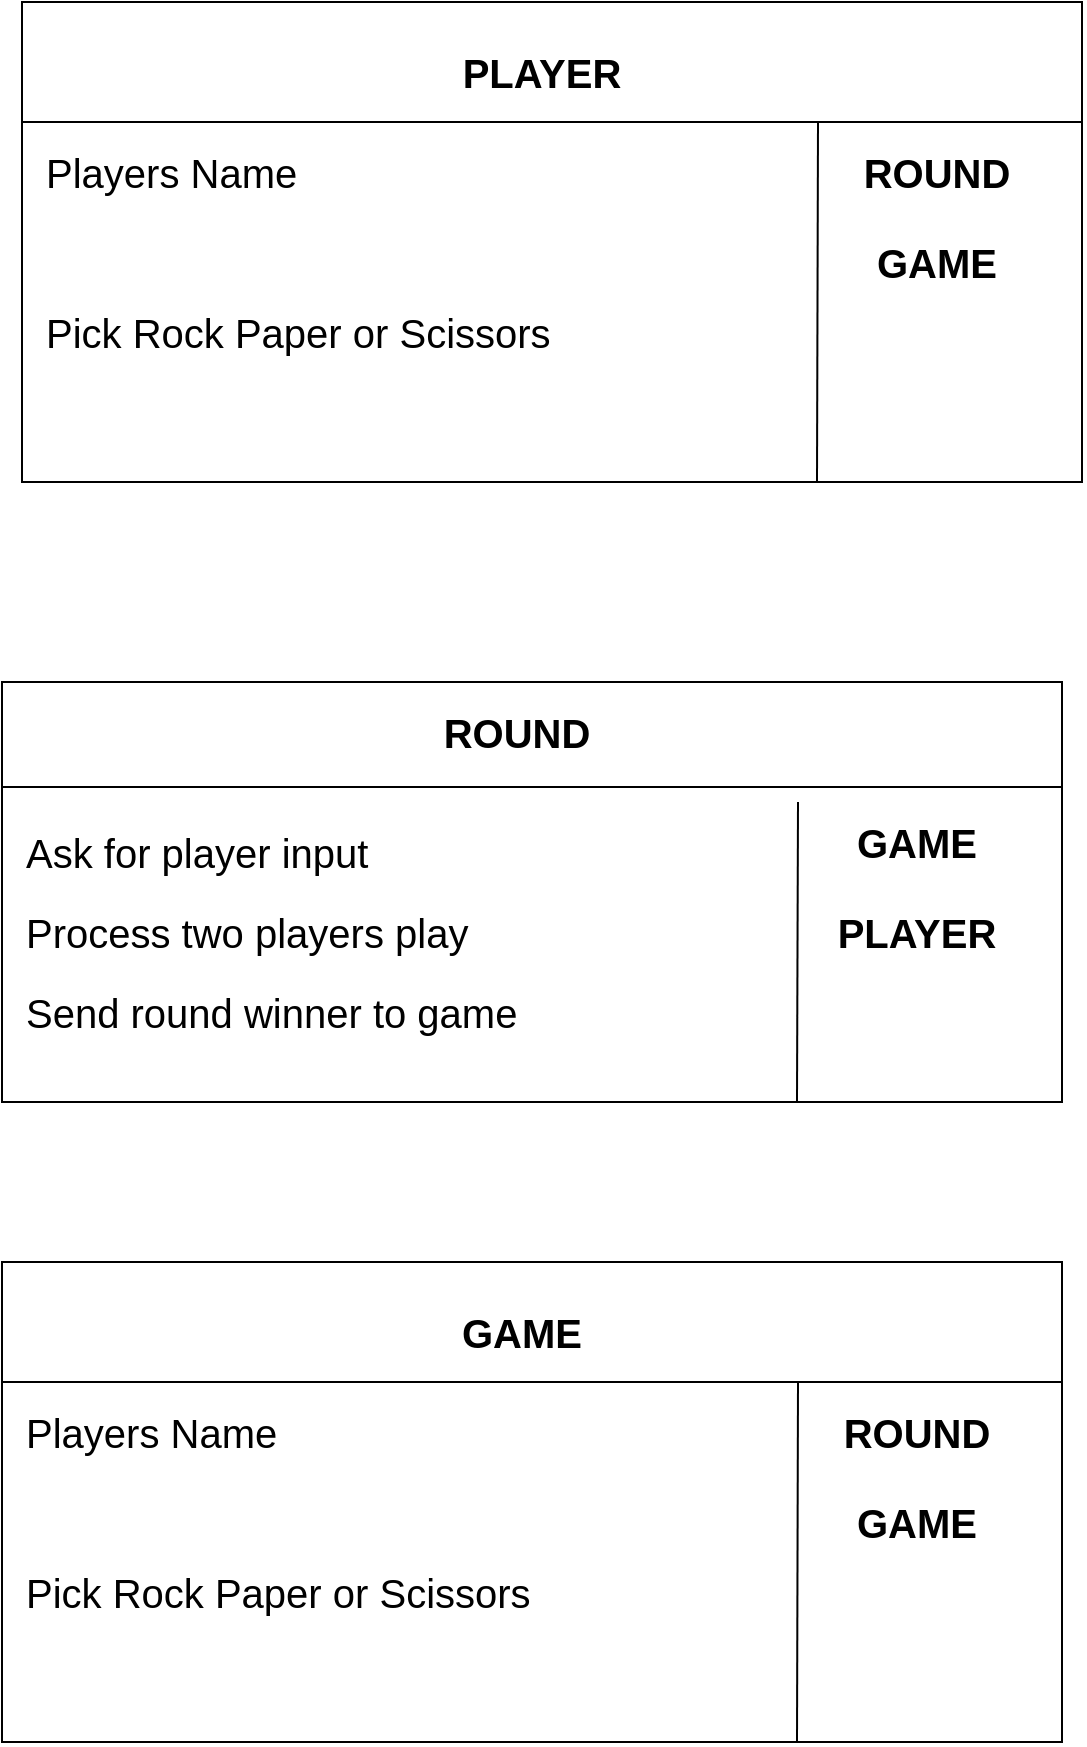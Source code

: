 <mxfile>
    <diagram name="Page-1" id="T69-TnO0DaC6ByA6N0BC">
        <mxGraphModel dx="868" dy="784" grid="1" gridSize="10" guides="1" tooltips="1" connect="1" arrows="1" fold="1" page="1" pageScale="1" pageWidth="827" pageHeight="1169" math="0" shadow="0">
            <root>
                <mxCell id="0"/>
                <mxCell id="1" parent="0"/>
                <mxCell id="3" value="" style="rounded=0;whiteSpace=wrap;html=1;" vertex="1" parent="1">
                    <mxGeometry x="10" y="190" width="530" height="240" as="geometry"/>
                </mxCell>
                <mxCell id="4" value="" style="endArrow=none;html=1;exitX=0;exitY=0.25;exitDx=0;exitDy=0;entryX=1;entryY=0.25;entryDx=0;entryDy=0;" edge="1" parent="1" source="3" target="3">
                    <mxGeometry width="50" height="50" relative="1" as="geometry">
                        <mxPoint x="270" y="430" as="sourcePoint"/>
                        <mxPoint x="320" y="380" as="targetPoint"/>
                    </mxGeometry>
                </mxCell>
                <mxCell id="5" value="" style="endArrow=none;html=1;exitX=0.75;exitY=1;exitDx=0;exitDy=0;" edge="1" parent="1" source="3">
                    <mxGeometry width="50" height="50" relative="1" as="geometry">
                        <mxPoint x="270" y="430" as="sourcePoint"/>
                        <mxPoint x="408" y="250" as="targetPoint"/>
                    </mxGeometry>
                </mxCell>
                <mxCell id="8" value="" style="rounded=0;whiteSpace=wrap;html=1;" vertex="1" parent="1">
                    <mxGeometry y="530" width="530" height="210" as="geometry"/>
                </mxCell>
                <mxCell id="9" value="" style="endArrow=none;html=1;exitX=0;exitY=0.25;exitDx=0;exitDy=0;entryX=1;entryY=0.25;entryDx=0;entryDy=0;" edge="1" parent="1" source="8" target="8">
                    <mxGeometry width="50" height="50" relative="1" as="geometry">
                        <mxPoint x="260" y="770" as="sourcePoint"/>
                        <mxPoint x="310" y="720" as="targetPoint"/>
                    </mxGeometry>
                </mxCell>
                <mxCell id="10" value="" style="endArrow=none;html=1;exitX=0.75;exitY=1;exitDx=0;exitDy=0;" edge="1" parent="1" source="8">
                    <mxGeometry width="50" height="50" relative="1" as="geometry">
                        <mxPoint x="260" y="770" as="sourcePoint"/>
                        <mxPoint x="398" y="590" as="targetPoint"/>
                    </mxGeometry>
                </mxCell>
                <mxCell id="11" value="&lt;b&gt;&lt;font style=&quot;font-size: 20px;&quot;&gt;PLAYER&lt;/font&gt;&lt;/b&gt;" style="text;html=1;strokeColor=none;fillColor=none;align=center;verticalAlign=middle;whiteSpace=wrap;rounded=0;" vertex="1" parent="1">
                    <mxGeometry x="70" y="190" width="400" height="70" as="geometry"/>
                </mxCell>
                <mxCell id="12" value="Players Name" style="text;html=1;strokeColor=none;fillColor=none;align=left;verticalAlign=middle;whiteSpace=wrap;rounded=0;fontSize=20;" vertex="1" parent="1">
                    <mxGeometry x="20" y="260" width="360" height="30" as="geometry"/>
                </mxCell>
                <mxCell id="13" value="Pick Rock Paper or Scissors" style="text;html=1;strokeColor=none;fillColor=none;align=left;verticalAlign=middle;whiteSpace=wrap;rounded=0;fontSize=20;" vertex="1" parent="1">
                    <mxGeometry x="20" y="340" width="360" height="30" as="geometry"/>
                </mxCell>
                <mxCell id="14" value="&lt;b&gt;&lt;font style=&quot;font-size: 20px;&quot;&gt;ROUND&lt;/font&gt;&lt;/b&gt;" style="text;html=1;strokeColor=none;fillColor=none;align=center;verticalAlign=middle;whiteSpace=wrap;rounded=0;" vertex="1" parent="1">
                    <mxGeometry x="70" y="530" width="375" height="50" as="geometry"/>
                </mxCell>
                <mxCell id="15" value="Process two players play" style="text;html=1;strokeColor=none;fillColor=none;align=left;verticalAlign=middle;whiteSpace=wrap;rounded=0;fontSize=20;" vertex="1" parent="1">
                    <mxGeometry x="10" y="640" width="360" height="30" as="geometry"/>
                </mxCell>
                <mxCell id="17" value="Ask for player input" style="text;html=1;strokeColor=none;fillColor=none;align=left;verticalAlign=middle;whiteSpace=wrap;rounded=0;fontSize=20;" vertex="1" parent="1">
                    <mxGeometry x="10" y="600" width="360" height="30" as="geometry"/>
                </mxCell>
                <mxCell id="18" value="Send round winner to game" style="text;html=1;strokeColor=none;fillColor=none;align=left;verticalAlign=middle;whiteSpace=wrap;rounded=0;fontSize=20;" vertex="1" parent="1">
                    <mxGeometry x="10" y="680" width="360" height="30" as="geometry"/>
                </mxCell>
                <mxCell id="20" value="&lt;b&gt;&lt;font style=&quot;font-size: 20px;&quot;&gt;ROUND&lt;/font&gt;&lt;/b&gt;" style="text;html=1;strokeColor=none;fillColor=none;align=center;verticalAlign=middle;whiteSpace=wrap;rounded=0;" vertex="1" parent="1">
                    <mxGeometry x="410" y="245" width="115" height="60" as="geometry"/>
                </mxCell>
                <mxCell id="21" value="&lt;b&gt;&lt;font style=&quot;font-size: 20px;&quot;&gt;GAME&lt;/font&gt;&lt;/b&gt;" style="text;html=1;strokeColor=none;fillColor=none;align=center;verticalAlign=middle;whiteSpace=wrap;rounded=0;" vertex="1" parent="1">
                    <mxGeometry x="410" y="290" width="115" height="60" as="geometry"/>
                </mxCell>
                <mxCell id="22" value="&lt;b&gt;&lt;font style=&quot;font-size: 20px;&quot;&gt;GAME&lt;/font&gt;&lt;/b&gt;" style="text;html=1;strokeColor=none;fillColor=none;align=center;verticalAlign=middle;whiteSpace=wrap;rounded=0;" vertex="1" parent="1">
                    <mxGeometry x="400" y="580" width="115" height="60" as="geometry"/>
                </mxCell>
                <mxCell id="23" value="&lt;b&gt;&lt;font style=&quot;font-size: 20px;&quot;&gt;PLAYER&lt;/font&gt;&lt;/b&gt;" style="text;html=1;strokeColor=none;fillColor=none;align=center;verticalAlign=middle;whiteSpace=wrap;rounded=0;" vertex="1" parent="1">
                    <mxGeometry x="400" y="625" width="115" height="60" as="geometry"/>
                </mxCell>
                <mxCell id="24" value="" style="rounded=0;whiteSpace=wrap;html=1;" vertex="1" parent="1">
                    <mxGeometry y="820" width="530" height="240" as="geometry"/>
                </mxCell>
                <mxCell id="25" value="" style="endArrow=none;html=1;exitX=0;exitY=0.25;exitDx=0;exitDy=0;entryX=1;entryY=0.25;entryDx=0;entryDy=0;" edge="1" parent="1" source="24" target="24">
                    <mxGeometry width="50" height="50" relative="1" as="geometry">
                        <mxPoint x="260" y="1060" as="sourcePoint"/>
                        <mxPoint x="310" y="1010" as="targetPoint"/>
                    </mxGeometry>
                </mxCell>
                <mxCell id="26" value="" style="endArrow=none;html=1;exitX=0.75;exitY=1;exitDx=0;exitDy=0;" edge="1" parent="1" source="24">
                    <mxGeometry width="50" height="50" relative="1" as="geometry">
                        <mxPoint x="260" y="1060" as="sourcePoint"/>
                        <mxPoint x="398" y="880" as="targetPoint"/>
                    </mxGeometry>
                </mxCell>
                <mxCell id="27" value="&lt;b&gt;&lt;font style=&quot;font-size: 20px;&quot;&gt;GAME&lt;/font&gt;&lt;/b&gt;" style="text;html=1;strokeColor=none;fillColor=none;align=center;verticalAlign=middle;whiteSpace=wrap;rounded=0;" vertex="1" parent="1">
                    <mxGeometry x="60" y="820" width="400" height="70" as="geometry"/>
                </mxCell>
                <mxCell id="28" value="Players Name" style="text;html=1;strokeColor=none;fillColor=none;align=left;verticalAlign=middle;whiteSpace=wrap;rounded=0;fontSize=20;" vertex="1" parent="1">
                    <mxGeometry x="10" y="890" width="360" height="30" as="geometry"/>
                </mxCell>
                <mxCell id="29" value="Pick Rock Paper or Scissors" style="text;html=1;strokeColor=none;fillColor=none;align=left;verticalAlign=middle;whiteSpace=wrap;rounded=0;fontSize=20;" vertex="1" parent="1">
                    <mxGeometry x="10" y="970" width="360" height="30" as="geometry"/>
                </mxCell>
                <mxCell id="30" value="&lt;b&gt;&lt;font style=&quot;font-size: 20px;&quot;&gt;ROUND&lt;/font&gt;&lt;/b&gt;" style="text;html=1;strokeColor=none;fillColor=none;align=center;verticalAlign=middle;whiteSpace=wrap;rounded=0;" vertex="1" parent="1">
                    <mxGeometry x="400" y="875" width="115" height="60" as="geometry"/>
                </mxCell>
                <mxCell id="31" value="&lt;b&gt;&lt;font style=&quot;font-size: 20px;&quot;&gt;GAME&lt;/font&gt;&lt;/b&gt;" style="text;html=1;strokeColor=none;fillColor=none;align=center;verticalAlign=middle;whiteSpace=wrap;rounded=0;" vertex="1" parent="1">
                    <mxGeometry x="400" y="920" width="115" height="60" as="geometry"/>
                </mxCell>
            </root>
        </mxGraphModel>
    </diagram>
</mxfile>